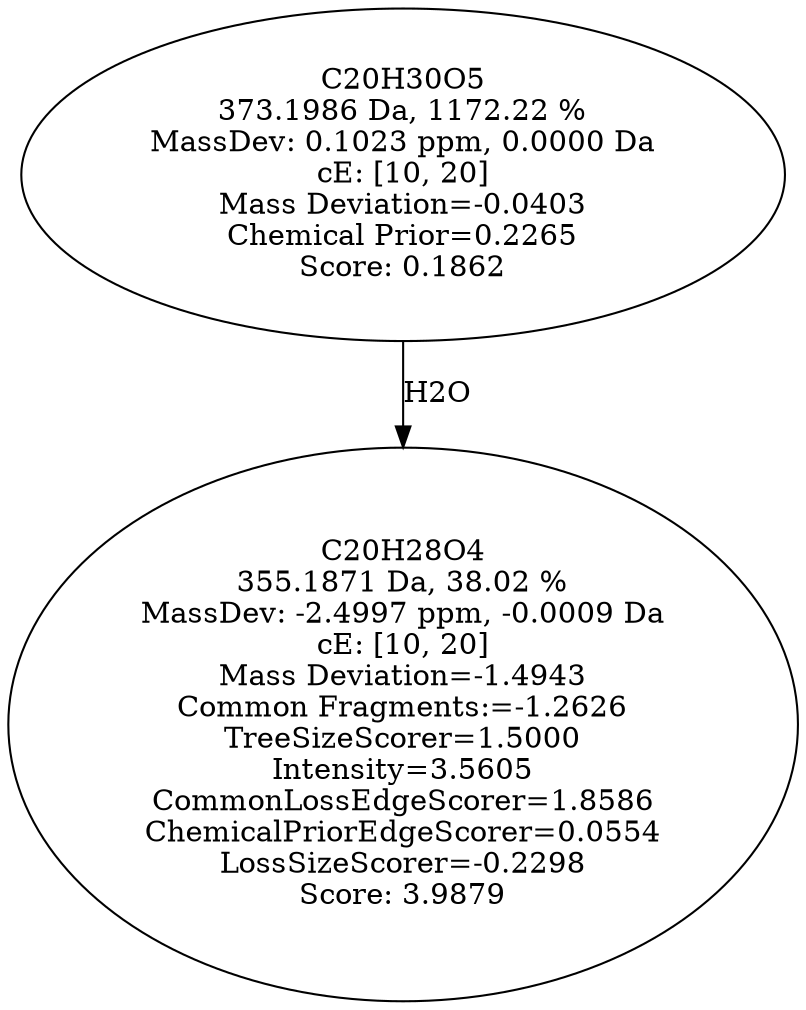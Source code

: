strict digraph {
v1 [label="C20H28O4\n355.1871 Da, 38.02 %\nMassDev: -2.4997 ppm, -0.0009 Da\ncE: [10, 20]\nMass Deviation=-1.4943\nCommon Fragments:=-1.2626\nTreeSizeScorer=1.5000\nIntensity=3.5605\nCommonLossEdgeScorer=1.8586\nChemicalPriorEdgeScorer=0.0554\nLossSizeScorer=-0.2298\nScore: 3.9879"];
v2 [label="C20H30O5\n373.1986 Da, 1172.22 %\nMassDev: 0.1023 ppm, 0.0000 Da\ncE: [10, 20]\nMass Deviation=-0.0403\nChemical Prior=0.2265\nScore: 0.1862"];
v2 -> v1 [label="H2O"];
}